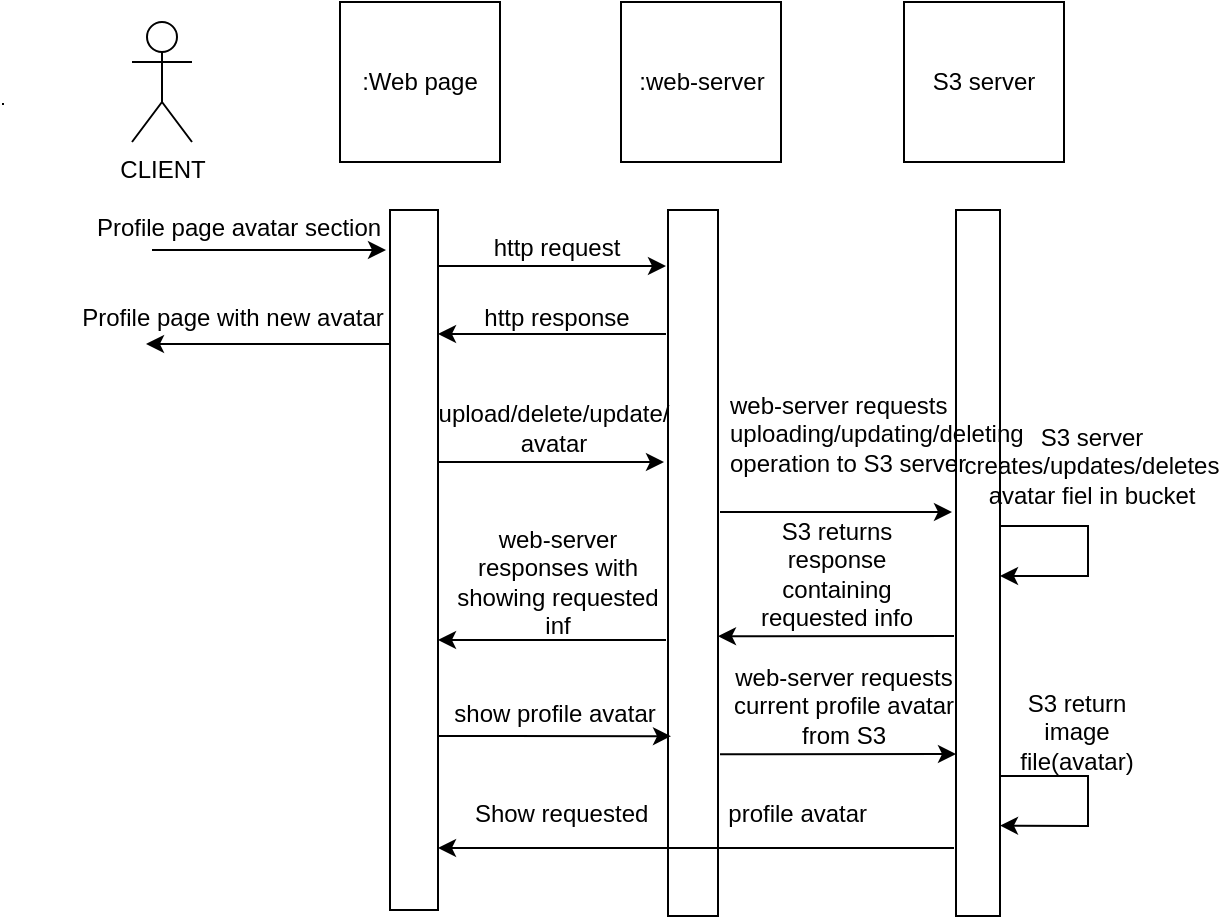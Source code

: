 <mxfile version="20.4.0" type="device"><diagram id="5jjRzcBBCNhTphQR5r1h" name="Страница 1"><mxGraphModel dx="1121" dy="1223" grid="0" gridSize="10" guides="1" tooltips="1" connect="1" arrows="1" fold="1" page="1" pageScale="1" pageWidth="827" pageHeight="1169" math="0" shadow="0"><root><mxCell id="0"/><mxCell id="1" parent="0"/><mxCell id="lSAONAumMLrqL9oXCmfj-3" value="" style="endArrow=none;html=1;rounded=0;" parent="1" edge="1"><mxGeometry width="50" height="50" relative="1" as="geometry"><mxPoint x="40" y="151" as="sourcePoint"/><mxPoint x="41" y="151" as="targetPoint"/></mxGeometry></mxCell><mxCell id="lSAONAumMLrqL9oXCmfj-4" value=":web-server" style="whiteSpace=wrap;html=1;aspect=fixed;" parent="1" vertex="1"><mxGeometry x="349.5" y="100" width="80" height="80" as="geometry"/></mxCell><mxCell id="lSAONAumMLrqL9oXCmfj-5" value="S3 server" style="whiteSpace=wrap;html=1;aspect=fixed;" parent="1" vertex="1"><mxGeometry x="491" y="100" width="80" height="80" as="geometry"/></mxCell><mxCell id="lSAONAumMLrqL9oXCmfj-6" value=":Web page" style="whiteSpace=wrap;html=1;aspect=fixed;" parent="1" vertex="1"><mxGeometry x="209" y="100" width="80" height="80" as="geometry"/></mxCell><mxCell id="lSAONAumMLrqL9oXCmfj-7" value="" style="rounded=0;whiteSpace=wrap;html=1;direction=south;" parent="1" vertex="1"><mxGeometry x="234" y="204" width="24" height="350" as="geometry"/></mxCell><mxCell id="lSAONAumMLrqL9oXCmfj-9" value="" style="rounded=0;whiteSpace=wrap;html=1;direction=south;" parent="1" vertex="1"><mxGeometry x="373" y="204" width="25" height="353" as="geometry"/></mxCell><mxCell id="lSAONAumMLrqL9oXCmfj-11" value="" style="rounded=0;whiteSpace=wrap;html=1;direction=south;" parent="1" vertex="1"><mxGeometry x="517" y="204" width="22" height="353" as="geometry"/></mxCell><mxCell id="O4koCD9f9MBd_VqZJlIE-1" value="CLIENT" style="shape=umlActor;verticalLabelPosition=bottom;verticalAlign=top;html=1;outlineConnect=0;" parent="1" vertex="1"><mxGeometry x="105" y="110" width="30" height="60" as="geometry"/></mxCell><mxCell id="O4koCD9f9MBd_VqZJlIE-3" value="" style="endArrow=classic;html=1;rounded=0;entryX=0;entryY=1;entryDx=0;entryDy=0;" parent="1" edge="1"><mxGeometry width="50" height="50" relative="1" as="geometry"><mxPoint x="115" y="224" as="sourcePoint"/><mxPoint x="232" y="224" as="targetPoint"/></mxGeometry></mxCell><mxCell id="O4koCD9f9MBd_VqZJlIE-6" value="Profile page avatar section" style="text;html=1;align=center;verticalAlign=middle;resizable=0;points=[];autosize=1;strokeColor=none;fillColor=none;" parent="1" vertex="1"><mxGeometry x="79" y="200" width="157" height="26" as="geometry"/></mxCell><mxCell id="O4koCD9f9MBd_VqZJlIE-7" value="" style="endArrow=classic;html=1;rounded=0;" parent="1" edge="1"><mxGeometry width="50" height="50" relative="1" as="geometry"><mxPoint x="258" y="232" as="sourcePoint"/><mxPoint x="372" y="232" as="targetPoint"/></mxGeometry></mxCell><mxCell id="O4koCD9f9MBd_VqZJlIE-8" value="http request" style="text;html=1;align=center;verticalAlign=middle;resizable=0;points=[];autosize=1;strokeColor=none;fillColor=none;" parent="1" vertex="1"><mxGeometry x="276" y="210" width="81" height="26" as="geometry"/></mxCell><mxCell id="O4koCD9f9MBd_VqZJlIE-9" value="" style="endArrow=classic;html=1;rounded=0;" parent="1" edge="1"><mxGeometry width="50" height="50" relative="1" as="geometry"><mxPoint x="372" y="266" as="sourcePoint"/><mxPoint x="258" y="266" as="targetPoint"/></mxGeometry></mxCell><mxCell id="O4koCD9f9MBd_VqZJlIE-10" value="http response" style="text;html=1;align=center;verticalAlign=middle;resizable=0;points=[];autosize=1;strokeColor=none;fillColor=none;" parent="1" vertex="1"><mxGeometry x="271" y="245" width="91" height="26" as="geometry"/></mxCell><mxCell id="O4koCD9f9MBd_VqZJlIE-11" value="" style="endArrow=classic;html=1;rounded=0;" parent="1" edge="1"><mxGeometry width="50" height="50" relative="1" as="geometry"><mxPoint x="234" y="271" as="sourcePoint"/><mxPoint x="112" y="271" as="targetPoint"/></mxGeometry></mxCell><mxCell id="O4koCD9f9MBd_VqZJlIE-12" value="Profile page with new avatar" style="text;html=1;align=center;verticalAlign=middle;resizable=0;points=[];autosize=1;strokeColor=none;fillColor=none;" parent="1" vertex="1"><mxGeometry x="72" y="245" width="165" height="26" as="geometry"/></mxCell><mxCell id="O4koCD9f9MBd_VqZJlIE-13" value="" style="endArrow=classic;html=1;rounded=0;" parent="1" edge="1"><mxGeometry width="50" height="50" relative="1" as="geometry"><mxPoint x="258" y="330" as="sourcePoint"/><mxPoint x="371" y="330" as="targetPoint"/></mxGeometry></mxCell><mxCell id="O4koCD9f9MBd_VqZJlIE-14" value="upload/delete/update/ avatar" style="text;html=1;strokeColor=none;fillColor=none;align=center;verticalAlign=middle;whiteSpace=wrap;rounded=0;" parent="1" vertex="1"><mxGeometry x="254" y="298" width="124" height="30" as="geometry"/></mxCell><mxCell id="O4koCD9f9MBd_VqZJlIE-15" value="" style="endArrow=classic;html=1;rounded=0;" parent="1" edge="1"><mxGeometry width="50" height="50" relative="1" as="geometry"><mxPoint x="399" y="355" as="sourcePoint"/><mxPoint x="515" y="355" as="targetPoint"/></mxGeometry></mxCell><mxCell id="O4koCD9f9MBd_VqZJlIE-16" value="web-server requests uploading/updating/deleting operation to S3 server" style="text;whiteSpace=wrap;html=1;" parent="1" vertex="1"><mxGeometry x="402.25" y="288" width="116" height="52" as="geometry"/></mxCell><mxCell id="O4koCD9f9MBd_VqZJlIE-17" value="" style="endArrow=classic;html=1;rounded=0;" parent="1" edge="1"><mxGeometry width="50" height="50" relative="1" as="geometry"><mxPoint x="539" y="362" as="sourcePoint"/><mxPoint x="539" y="387" as="targetPoint"/><Array as="points"><mxPoint x="583" y="362"/><mxPoint x="583" y="387"/></Array></mxGeometry></mxCell><mxCell id="O4koCD9f9MBd_VqZJlIE-19" value="S3 server creates/updates/deletes avatar fiel in bucket" style="text;html=1;strokeColor=none;fillColor=none;align=center;verticalAlign=middle;whiteSpace=wrap;rounded=0;" parent="1" vertex="1"><mxGeometry x="555" y="317" width="60" height="30" as="geometry"/></mxCell><mxCell id="O4koCD9f9MBd_VqZJlIE-21" value="" style="endArrow=classic;html=1;rounded=0;exitX=0.313;exitY=-0.04;exitDx=0;exitDy=0;exitPerimeter=0;entryX=0.31;entryY=1;entryDx=0;entryDy=0;entryPerimeter=0;" parent="1" edge="1"><mxGeometry width="50" height="50" relative="1" as="geometry"><mxPoint x="516" y="417.0" as="sourcePoint"/><mxPoint x="398" y="417.092" as="targetPoint"/></mxGeometry></mxCell><mxCell id="O4koCD9f9MBd_VqZJlIE-22" value="S3 returns response containing requested info" style="text;html=1;strokeColor=none;fillColor=none;align=center;verticalAlign=middle;whiteSpace=wrap;rounded=0;" parent="1" vertex="1"><mxGeometry x="409" y="371" width="97" height="30" as="geometry"/></mxCell><mxCell id="O4koCD9f9MBd_VqZJlIE-25" value="" style="endArrow=classic;html=1;rounded=0;" parent="1" edge="1"><mxGeometry width="50" height="50" relative="1" as="geometry"><mxPoint x="372" y="419" as="sourcePoint"/><mxPoint x="258" y="419" as="targetPoint"/></mxGeometry></mxCell><mxCell id="O4koCD9f9MBd_VqZJlIE-27" value="web-server responses with showing requested inf" style="text;html=1;strokeColor=none;fillColor=none;align=center;verticalAlign=middle;whiteSpace=wrap;rounded=0;" parent="1" vertex="1"><mxGeometry x="258.5" y="386" width="118" height="7" as="geometry"/></mxCell><mxCell id="O4koCD9f9MBd_VqZJlIE-29" value="" style="endArrow=classic;html=1;rounded=0;entryX=0.284;entryY=0.92;entryDx=0;entryDy=0;entryPerimeter=0;" parent="1" edge="1"><mxGeometry width="50" height="50" relative="1" as="geometry"><mxPoint x="257.5" y="467" as="sourcePoint"/><mxPoint x="374.5" y="467.096" as="targetPoint"/></mxGeometry></mxCell><mxCell id="O4koCD9f9MBd_VqZJlIE-30" value="show profile avatar" style="text;html=1;strokeColor=none;fillColor=none;align=center;verticalAlign=middle;whiteSpace=wrap;rounded=0;" parent="1" vertex="1"><mxGeometry x="253" y="441" width="127" height="30" as="geometry"/></mxCell><mxCell id="O4koCD9f9MBd_VqZJlIE-32" value="" style="endArrow=classic;html=1;rounded=0;exitX=0.313;exitY=-0.04;exitDx=0;exitDy=0;exitPerimeter=0;entryX=0.31;entryY=1;entryDx=0;entryDy=0;entryPerimeter=0;" parent="1" edge="1"><mxGeometry width="50" height="50" relative="1" as="geometry"><mxPoint x="399" y="476.092" as="sourcePoint"/><mxPoint x="517" y="476" as="targetPoint"/></mxGeometry></mxCell><mxCell id="O4koCD9f9MBd_VqZJlIE-33" value="web-server requests current profile avatar from S3" style="text;html=1;strokeColor=none;fillColor=none;align=center;verticalAlign=middle;whiteSpace=wrap;rounded=0;" parent="1" vertex="1"><mxGeometry x="401.5" y="437" width="117.5" height="30" as="geometry"/></mxCell><mxCell id="O4koCD9f9MBd_VqZJlIE-34" value="" style="endArrow=classic;html=1;rounded=0;entryX=0.408;entryY=0;entryDx=0;entryDy=0;entryPerimeter=0;" parent="1" edge="1"><mxGeometry width="50" height="50" relative="1" as="geometry"><mxPoint x="539" y="487" as="sourcePoint"/><mxPoint x="539" y="511.784" as="targetPoint"/><Array as="points"><mxPoint x="583" y="487"/><mxPoint x="583" y="512"/></Array></mxGeometry></mxCell><mxCell id="O4koCD9f9MBd_VqZJlIE-35" value="S3 return image file(avatar)" style="text;html=1;strokeColor=none;fillColor=none;align=center;verticalAlign=middle;whiteSpace=wrap;rounded=0;" parent="1" vertex="1"><mxGeometry x="540" y="443" width="75" height="44" as="geometry"/></mxCell><mxCell id="O4koCD9f9MBd_VqZJlIE-36" value="" style="endArrow=classic;html=1;rounded=0;exitX=0.313;exitY=-0.04;exitDx=0;exitDy=0;exitPerimeter=0;" parent="1" edge="1"><mxGeometry width="50" height="50" relative="1" as="geometry"><mxPoint x="516" y="523" as="sourcePoint"/><mxPoint x="258" y="523" as="targetPoint"/></mxGeometry></mxCell><mxCell id="O4koCD9f9MBd_VqZJlIE-39" value="Show requested&amp;nbsp;&amp;nbsp;&amp;nbsp;&amp;nbsp;&amp;nbsp;&amp;nbsp;&amp;nbsp;&amp;nbsp;&amp;nbsp;&amp;nbsp;&amp;nbsp; profile avatar" style="text;html=1;strokeColor=none;fillColor=none;align=center;verticalAlign=middle;whiteSpace=wrap;rounded=0;" parent="1" vertex="1"><mxGeometry x="265" y="490.5" width="219" height="30" as="geometry"/></mxCell></root></mxGraphModel></diagram></mxfile>